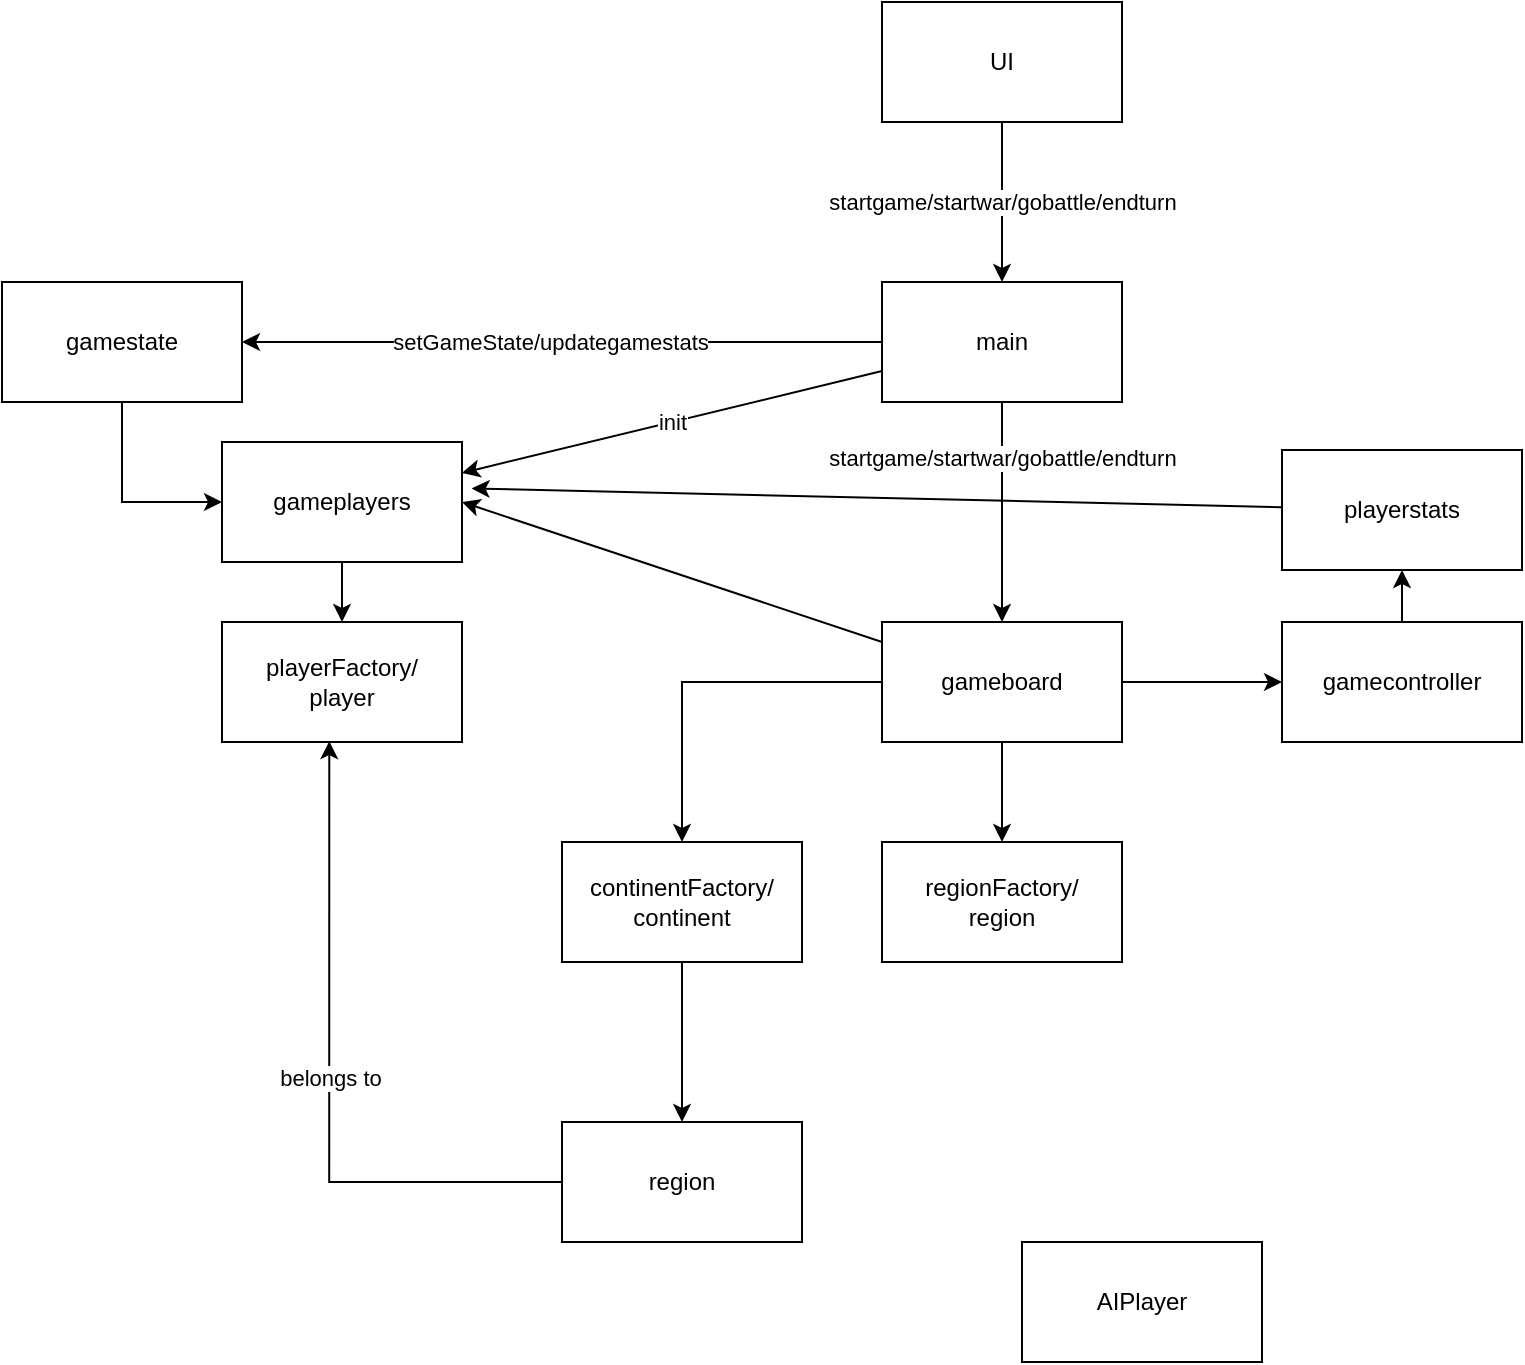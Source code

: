 <mxfile version="24.7.17">
  <diagram id="aEZYs26sPYkz4F97VQ5E" name="Page-1">
    <mxGraphModel dx="1418" dy="1928" grid="1" gridSize="10" guides="1" tooltips="1" connect="1" arrows="1" fold="1" page="1" pageScale="1" pageWidth="850" pageHeight="1100" math="0" shadow="0">
      <root>
        <mxCell id="0" />
        <mxCell id="1" parent="0" />
        <mxCell id="ZTzQj_1La3hMfgjJEtww-28" style="rounded=0;orthogonalLoop=1;jettySize=auto;html=1;entryX=1.04;entryY=0.387;entryDx=0;entryDy=0;entryPerimeter=0;" parent="1" source="ZTzQj_1La3hMfgjJEtww-1" target="ZTzQj_1La3hMfgjJEtww-14" edge="1">
          <mxGeometry relative="1" as="geometry" />
        </mxCell>
        <mxCell id="ZTzQj_1La3hMfgjJEtww-1" value="playerstats" style="rounded=0;whiteSpace=wrap;html=1;" parent="1" vertex="1">
          <mxGeometry x="760" y="194" width="120" height="60" as="geometry" />
        </mxCell>
        <mxCell id="ZTzQj_1La3hMfgjJEtww-4" value="startgame/startwar/gobattle/endturn" style="edgeStyle=orthogonalEdgeStyle;rounded=0;orthogonalLoop=1;jettySize=auto;html=1;" parent="1" source="ZTzQj_1La3hMfgjJEtww-2" target="ZTzQj_1La3hMfgjJEtww-3" edge="1">
          <mxGeometry relative="1" as="geometry" />
        </mxCell>
        <mxCell id="ZTzQj_1La3hMfgjJEtww-2" value="UI" style="rounded=0;whiteSpace=wrap;html=1;" parent="1" vertex="1">
          <mxGeometry x="560" y="-30" width="120" height="60" as="geometry" />
        </mxCell>
        <mxCell id="ZTzQj_1La3hMfgjJEtww-6" value="startgame/startwar/gobattle/endturn" style="edgeStyle=orthogonalEdgeStyle;rounded=0;orthogonalLoop=1;jettySize=auto;html=1;exitX=0.5;exitY=1;exitDx=0;exitDy=0;" parent="1" source="ZTzQj_1La3hMfgjJEtww-3" target="ZTzQj_1La3hMfgjJEtww-5" edge="1">
          <mxGeometry x="-0.5" relative="1" as="geometry">
            <mxPoint x="620" y="180" as="sourcePoint" />
            <mxPoint as="offset" />
          </mxGeometry>
        </mxCell>
        <mxCell id="ZTzQj_1La3hMfgjJEtww-15" value="init" style="rounded=0;orthogonalLoop=1;jettySize=auto;html=1;" parent="1" source="ZTzQj_1La3hMfgjJEtww-3" target="ZTzQj_1La3hMfgjJEtww-14" edge="1">
          <mxGeometry relative="1" as="geometry" />
        </mxCell>
        <mxCell id="ZTzQj_1La3hMfgjJEtww-18" value="setGameState/updategamestats" style="edgeStyle=orthogonalEdgeStyle;rounded=0;orthogonalLoop=1;jettySize=auto;html=1;" parent="1" source="ZTzQj_1La3hMfgjJEtww-3" target="ZTzQj_1La3hMfgjJEtww-17" edge="1">
          <mxGeometry x="0.04" relative="1" as="geometry">
            <mxPoint as="offset" />
          </mxGeometry>
        </mxCell>
        <mxCell id="ZTzQj_1La3hMfgjJEtww-3" value="main" style="rounded=0;whiteSpace=wrap;html=1;" parent="1" vertex="1">
          <mxGeometry x="560" y="110" width="120" height="60" as="geometry" />
        </mxCell>
        <mxCell id="ZTzQj_1La3hMfgjJEtww-21" style="edgeStyle=orthogonalEdgeStyle;rounded=0;orthogonalLoop=1;jettySize=auto;html=1;entryX=0;entryY=0.5;entryDx=0;entryDy=0;" parent="1" source="ZTzQj_1La3hMfgjJEtww-17" target="ZTzQj_1La3hMfgjJEtww-14" edge="1">
          <mxGeometry relative="1" as="geometry" />
        </mxCell>
        <mxCell id="ZTzQj_1La3hMfgjJEtww-17" value="gamestate" style="rounded=0;whiteSpace=wrap;html=1;" parent="1" vertex="1">
          <mxGeometry x="120" y="110" width="120" height="60" as="geometry" />
        </mxCell>
        <mxCell id="ZTzQj_1La3hMfgjJEtww-8" value="" style="edgeStyle=orthogonalEdgeStyle;rounded=0;orthogonalLoop=1;jettySize=auto;html=1;" parent="1" source="ZTzQj_1La3hMfgjJEtww-5" target="ZTzQj_1La3hMfgjJEtww-7" edge="1">
          <mxGeometry relative="1" as="geometry" />
        </mxCell>
        <mxCell id="ZTzQj_1La3hMfgjJEtww-11" value="" style="edgeStyle=orthogonalEdgeStyle;rounded=0;orthogonalLoop=1;jettySize=auto;html=1;" parent="1" source="ZTzQj_1La3hMfgjJEtww-5" target="ZTzQj_1La3hMfgjJEtww-10" edge="1">
          <mxGeometry relative="1" as="geometry" />
        </mxCell>
        <mxCell id="ZTzQj_1La3hMfgjJEtww-22" style="edgeStyle=none;rounded=0;orthogonalLoop=1;jettySize=auto;html=1;entryX=1;entryY=0.5;entryDx=0;entryDy=0;" parent="1" source="ZTzQj_1La3hMfgjJEtww-5" target="ZTzQj_1La3hMfgjJEtww-14" edge="1">
          <mxGeometry relative="1" as="geometry" />
        </mxCell>
        <mxCell id="ZTzQj_1La3hMfgjJEtww-24" value="" style="edgeStyle=none;rounded=0;orthogonalLoop=1;jettySize=auto;html=1;" parent="1" source="ZTzQj_1La3hMfgjJEtww-5" target="ZTzQj_1La3hMfgjJEtww-23" edge="1">
          <mxGeometry relative="1" as="geometry" />
        </mxCell>
        <mxCell id="ZTzQj_1La3hMfgjJEtww-5" value="gameboard" style="rounded=0;whiteSpace=wrap;html=1;" parent="1" vertex="1">
          <mxGeometry x="560" y="280" width="120" height="60" as="geometry" />
        </mxCell>
        <mxCell id="ZTzQj_1La3hMfgjJEtww-27" style="edgeStyle=orthogonalEdgeStyle;rounded=0;orthogonalLoop=1;jettySize=auto;html=1;entryX=0.5;entryY=1;entryDx=0;entryDy=0;" parent="1" source="ZTzQj_1La3hMfgjJEtww-23" target="ZTzQj_1La3hMfgjJEtww-1" edge="1">
          <mxGeometry relative="1" as="geometry" />
        </mxCell>
        <mxCell id="ZTzQj_1La3hMfgjJEtww-23" value="gamecontroller" style="rounded=0;whiteSpace=wrap;html=1;" parent="1" vertex="1">
          <mxGeometry x="760" y="280" width="120" height="60" as="geometry" />
        </mxCell>
        <mxCell id="ZTzQj_1La3hMfgjJEtww-13" value="" style="edgeStyle=orthogonalEdgeStyle;rounded=0;orthogonalLoop=1;jettySize=auto;html=1;" parent="1" source="ZTzQj_1La3hMfgjJEtww-10" target="ZTzQj_1La3hMfgjJEtww-12" edge="1">
          <mxGeometry relative="1" as="geometry" />
        </mxCell>
        <mxCell id="ZTzQj_1La3hMfgjJEtww-10" value="continentFactory/&lt;br&gt;continent" style="rounded=0;whiteSpace=wrap;html=1;" parent="1" vertex="1">
          <mxGeometry x="400" y="390" width="120" height="60" as="geometry" />
        </mxCell>
        <mxCell id="ZTzQj_1La3hMfgjJEtww-26" value="belongs to" style="edgeStyle=orthogonalEdgeStyle;rounded=0;orthogonalLoop=1;jettySize=auto;html=1;entryX=0.447;entryY=0.993;entryDx=0;entryDy=0;entryPerimeter=0;" parent="1" source="ZTzQj_1La3hMfgjJEtww-12" target="ZTzQj_1La3hMfgjJEtww-19" edge="1">
          <mxGeometry relative="1" as="geometry" />
        </mxCell>
        <mxCell id="ZTzQj_1La3hMfgjJEtww-12" value="region" style="rounded=0;whiteSpace=wrap;html=1;" parent="1" vertex="1">
          <mxGeometry x="400" y="530" width="120" height="60" as="geometry" />
        </mxCell>
        <mxCell id="ZTzQj_1La3hMfgjJEtww-7" value="regionFactory/&lt;br&gt;region" style="rounded=0;whiteSpace=wrap;html=1;" parent="1" vertex="1">
          <mxGeometry x="560" y="390" width="120" height="60" as="geometry" />
        </mxCell>
        <mxCell id="ZTzQj_1La3hMfgjJEtww-20" value="" style="edgeStyle=orthogonalEdgeStyle;rounded=0;orthogonalLoop=1;jettySize=auto;html=1;" parent="1" source="ZTzQj_1La3hMfgjJEtww-14" target="ZTzQj_1La3hMfgjJEtww-19" edge="1">
          <mxGeometry relative="1" as="geometry" />
        </mxCell>
        <mxCell id="ZTzQj_1La3hMfgjJEtww-14" value="gameplayers" style="rounded=0;whiteSpace=wrap;html=1;" parent="1" vertex="1">
          <mxGeometry x="230" y="190" width="120" height="60" as="geometry" />
        </mxCell>
        <mxCell id="ZTzQj_1La3hMfgjJEtww-19" value="playerFactory/&lt;br&gt;player" style="rounded=0;whiteSpace=wrap;html=1;" parent="1" vertex="1">
          <mxGeometry x="230" y="280" width="120" height="60" as="geometry" />
        </mxCell>
        <mxCell id="GmXbh9t2dOhmwRmFGYd1-1" value="AIPlayer" style="rounded=0;whiteSpace=wrap;html=1;" vertex="1" parent="1">
          <mxGeometry x="630" y="590" width="120" height="60" as="geometry" />
        </mxCell>
      </root>
    </mxGraphModel>
  </diagram>
</mxfile>
